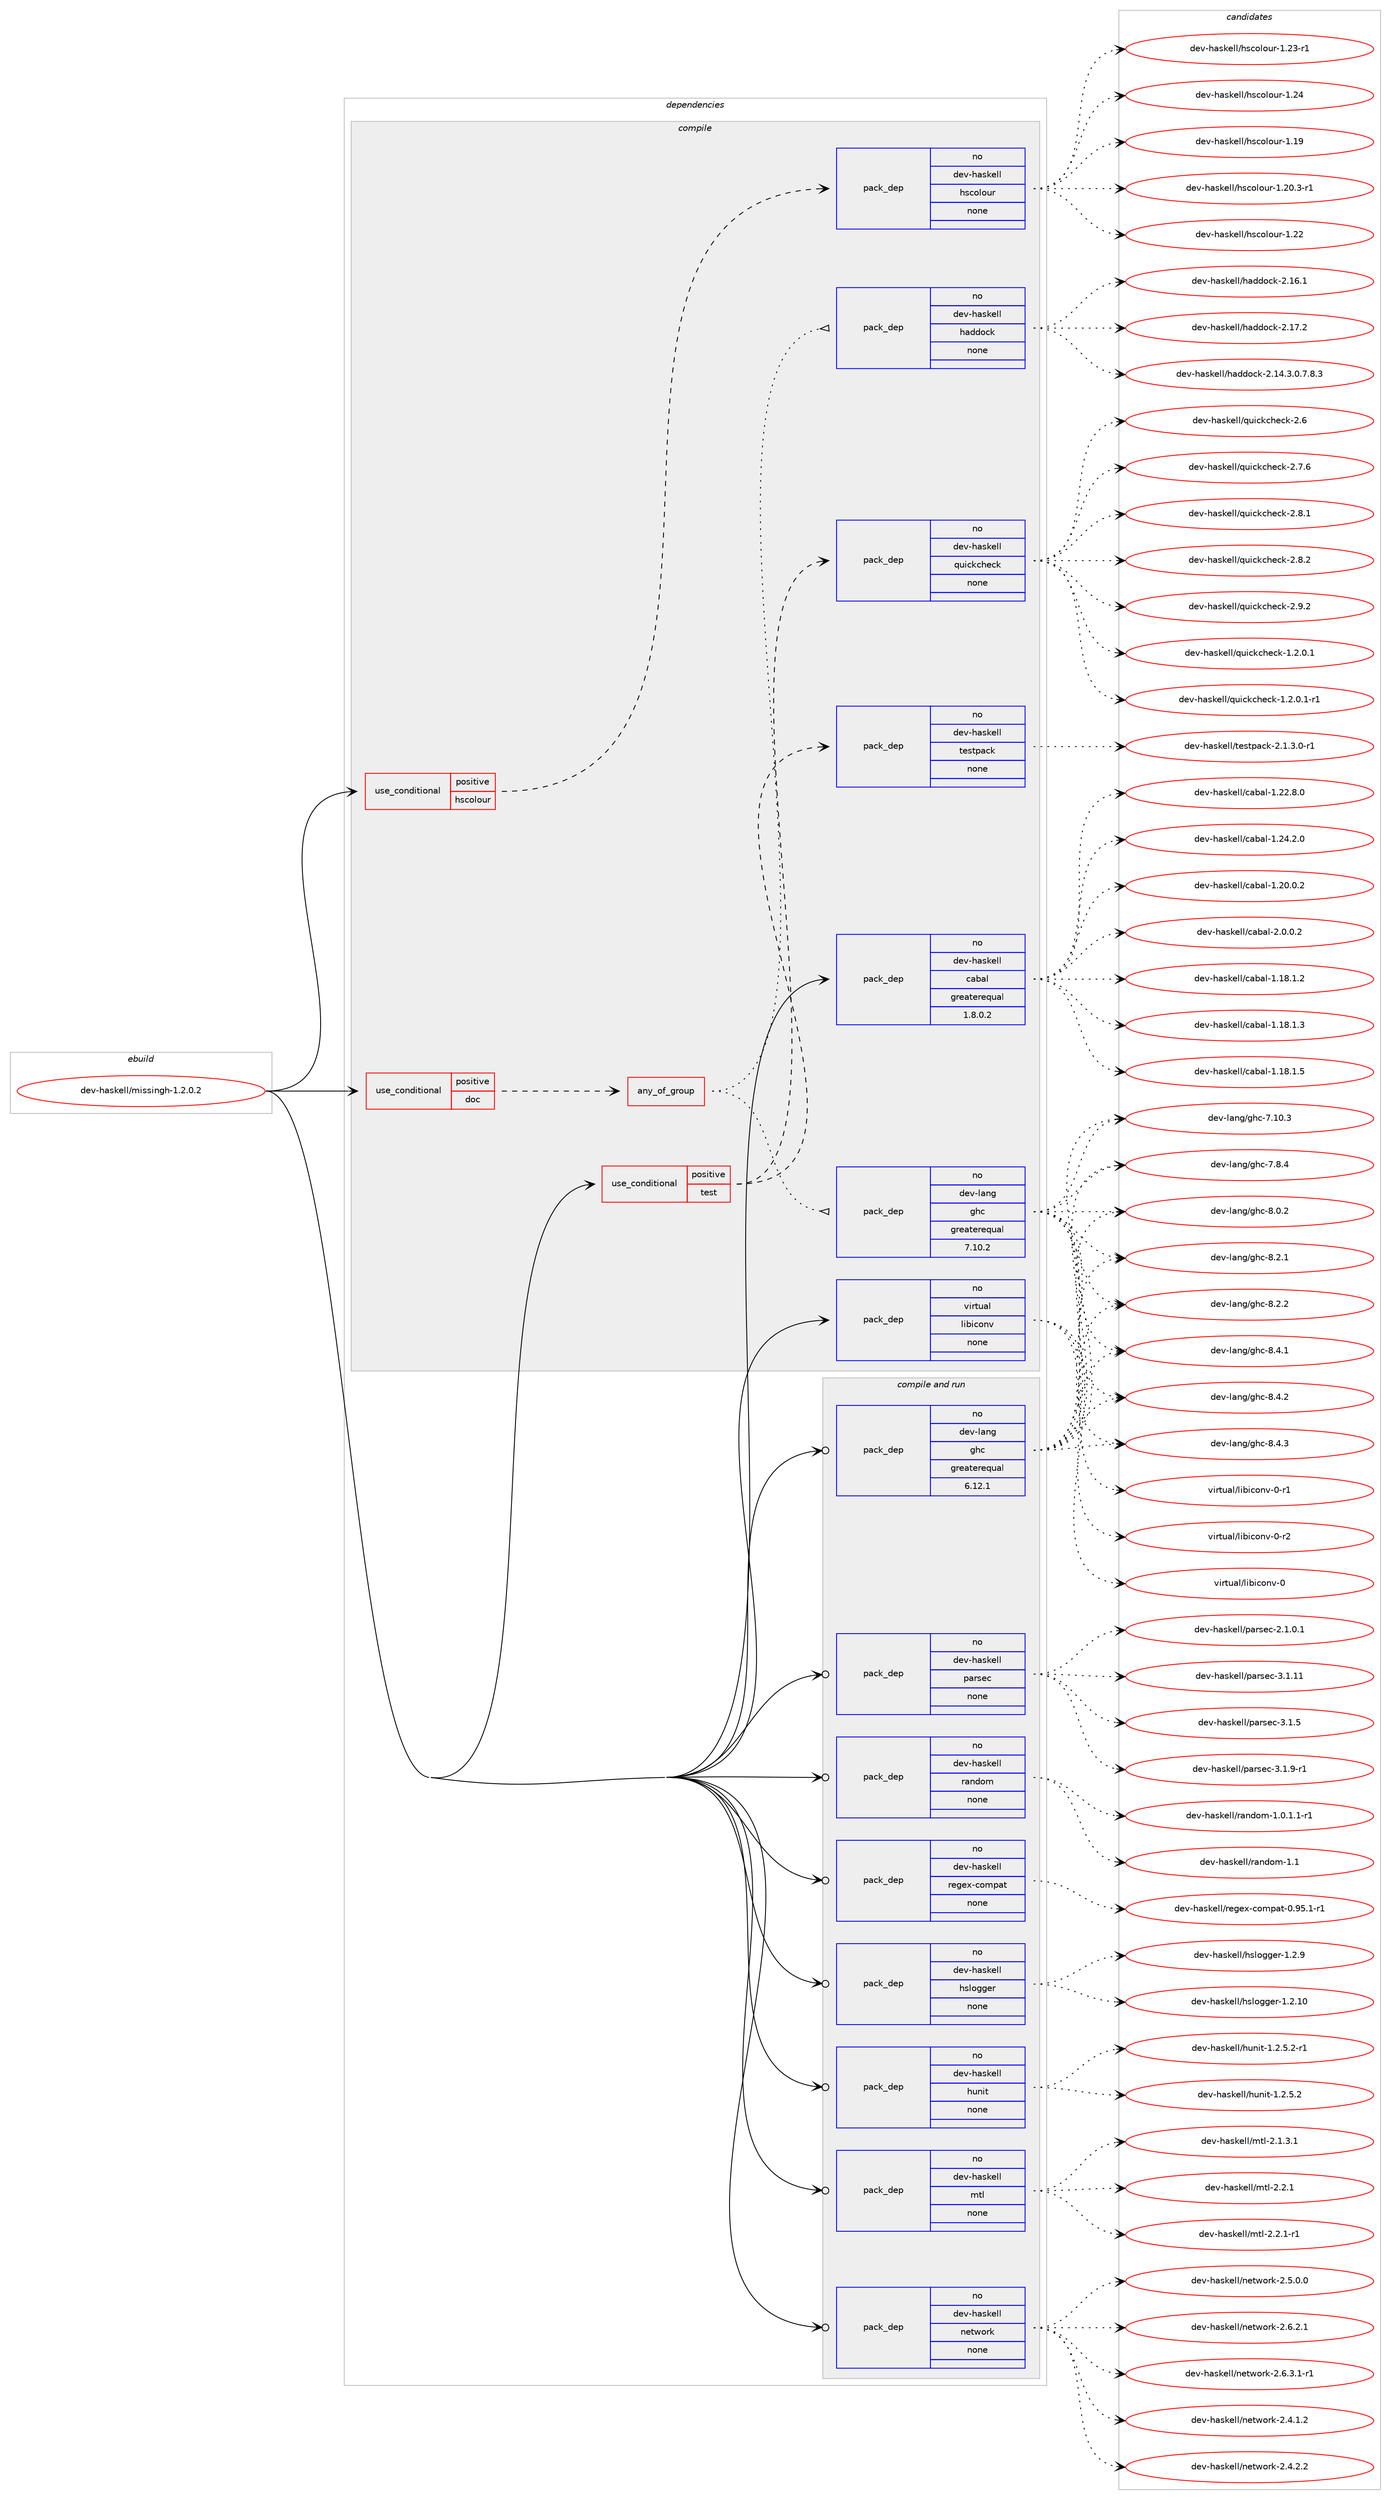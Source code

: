 digraph prolog {

# *************
# Graph options
# *************

newrank=true;
concentrate=true;
compound=true;
graph [rankdir=LR,fontname=Helvetica,fontsize=10,ranksep=1.5];#, ranksep=2.5, nodesep=0.2];
edge  [arrowhead=vee];
node  [fontname=Helvetica,fontsize=10];

# **********
# The ebuild
# **********

subgraph cluster_leftcol {
color=gray;
rank=same;
label=<<i>ebuild</i>>;
id [label="dev-haskell/missingh-1.2.0.2", color=red, width=4, href="../dev-haskell/missingh-1.2.0.2.svg"];
}

# ****************
# The dependencies
# ****************

subgraph cluster_midcol {
color=gray;
label=<<i>dependencies</i>>;
subgraph cluster_compile {
fillcolor="#eeeeee";
style=filled;
label=<<i>compile</i>>;
subgraph cond360609 {
dependency1338991 [label=<<TABLE BORDER="0" CELLBORDER="1" CELLSPACING="0" CELLPADDING="4"><TR><TD ROWSPAN="3" CELLPADDING="10">use_conditional</TD></TR><TR><TD>positive</TD></TR><TR><TD>doc</TD></TR></TABLE>>, shape=none, color=red];
subgraph any21227 {
dependency1338992 [label=<<TABLE BORDER="0" CELLBORDER="1" CELLSPACING="0" CELLPADDING="4"><TR><TD CELLPADDING="10">any_of_group</TD></TR></TABLE>>, shape=none, color=red];subgraph pack956603 {
dependency1338993 [label=<<TABLE BORDER="0" CELLBORDER="1" CELLSPACING="0" CELLPADDING="4" WIDTH="220"><TR><TD ROWSPAN="6" CELLPADDING="30">pack_dep</TD></TR><TR><TD WIDTH="110">no</TD></TR><TR><TD>dev-haskell</TD></TR><TR><TD>haddock</TD></TR><TR><TD>none</TD></TR><TR><TD></TD></TR></TABLE>>, shape=none, color=blue];
}
dependency1338992:e -> dependency1338993:w [weight=20,style="dotted",arrowhead="oinv"];
subgraph pack956604 {
dependency1338994 [label=<<TABLE BORDER="0" CELLBORDER="1" CELLSPACING="0" CELLPADDING="4" WIDTH="220"><TR><TD ROWSPAN="6" CELLPADDING="30">pack_dep</TD></TR><TR><TD WIDTH="110">no</TD></TR><TR><TD>dev-lang</TD></TR><TR><TD>ghc</TD></TR><TR><TD>greaterequal</TD></TR><TR><TD>7.10.2</TD></TR></TABLE>>, shape=none, color=blue];
}
dependency1338992:e -> dependency1338994:w [weight=20,style="dotted",arrowhead="oinv"];
}
dependency1338991:e -> dependency1338992:w [weight=20,style="dashed",arrowhead="vee"];
}
id:e -> dependency1338991:w [weight=20,style="solid",arrowhead="vee"];
subgraph cond360610 {
dependency1338995 [label=<<TABLE BORDER="0" CELLBORDER="1" CELLSPACING="0" CELLPADDING="4"><TR><TD ROWSPAN="3" CELLPADDING="10">use_conditional</TD></TR><TR><TD>positive</TD></TR><TR><TD>hscolour</TD></TR></TABLE>>, shape=none, color=red];
subgraph pack956605 {
dependency1338996 [label=<<TABLE BORDER="0" CELLBORDER="1" CELLSPACING="0" CELLPADDING="4" WIDTH="220"><TR><TD ROWSPAN="6" CELLPADDING="30">pack_dep</TD></TR><TR><TD WIDTH="110">no</TD></TR><TR><TD>dev-haskell</TD></TR><TR><TD>hscolour</TD></TR><TR><TD>none</TD></TR><TR><TD></TD></TR></TABLE>>, shape=none, color=blue];
}
dependency1338995:e -> dependency1338996:w [weight=20,style="dashed",arrowhead="vee"];
}
id:e -> dependency1338995:w [weight=20,style="solid",arrowhead="vee"];
subgraph cond360611 {
dependency1338997 [label=<<TABLE BORDER="0" CELLBORDER="1" CELLSPACING="0" CELLPADDING="4"><TR><TD ROWSPAN="3" CELLPADDING="10">use_conditional</TD></TR><TR><TD>positive</TD></TR><TR><TD>test</TD></TR></TABLE>>, shape=none, color=red];
subgraph pack956606 {
dependency1338998 [label=<<TABLE BORDER="0" CELLBORDER="1" CELLSPACING="0" CELLPADDING="4" WIDTH="220"><TR><TD ROWSPAN="6" CELLPADDING="30">pack_dep</TD></TR><TR><TD WIDTH="110">no</TD></TR><TR><TD>dev-haskell</TD></TR><TR><TD>quickcheck</TD></TR><TR><TD>none</TD></TR><TR><TD></TD></TR></TABLE>>, shape=none, color=blue];
}
dependency1338997:e -> dependency1338998:w [weight=20,style="dashed",arrowhead="vee"];
subgraph pack956607 {
dependency1338999 [label=<<TABLE BORDER="0" CELLBORDER="1" CELLSPACING="0" CELLPADDING="4" WIDTH="220"><TR><TD ROWSPAN="6" CELLPADDING="30">pack_dep</TD></TR><TR><TD WIDTH="110">no</TD></TR><TR><TD>dev-haskell</TD></TR><TR><TD>testpack</TD></TR><TR><TD>none</TD></TR><TR><TD></TD></TR></TABLE>>, shape=none, color=blue];
}
dependency1338997:e -> dependency1338999:w [weight=20,style="dashed",arrowhead="vee"];
}
id:e -> dependency1338997:w [weight=20,style="solid",arrowhead="vee"];
subgraph pack956608 {
dependency1339000 [label=<<TABLE BORDER="0" CELLBORDER="1" CELLSPACING="0" CELLPADDING="4" WIDTH="220"><TR><TD ROWSPAN="6" CELLPADDING="30">pack_dep</TD></TR><TR><TD WIDTH="110">no</TD></TR><TR><TD>dev-haskell</TD></TR><TR><TD>cabal</TD></TR><TR><TD>greaterequal</TD></TR><TR><TD>1.8.0.2</TD></TR></TABLE>>, shape=none, color=blue];
}
id:e -> dependency1339000:w [weight=20,style="solid",arrowhead="vee"];
subgraph pack956609 {
dependency1339001 [label=<<TABLE BORDER="0" CELLBORDER="1" CELLSPACING="0" CELLPADDING="4" WIDTH="220"><TR><TD ROWSPAN="6" CELLPADDING="30">pack_dep</TD></TR><TR><TD WIDTH="110">no</TD></TR><TR><TD>virtual</TD></TR><TR><TD>libiconv</TD></TR><TR><TD>none</TD></TR><TR><TD></TD></TR></TABLE>>, shape=none, color=blue];
}
id:e -> dependency1339001:w [weight=20,style="solid",arrowhead="vee"];
}
subgraph cluster_compileandrun {
fillcolor="#eeeeee";
style=filled;
label=<<i>compile and run</i>>;
subgraph pack956610 {
dependency1339002 [label=<<TABLE BORDER="0" CELLBORDER="1" CELLSPACING="0" CELLPADDING="4" WIDTH="220"><TR><TD ROWSPAN="6" CELLPADDING="30">pack_dep</TD></TR><TR><TD WIDTH="110">no</TD></TR><TR><TD>dev-haskell</TD></TR><TR><TD>hslogger</TD></TR><TR><TD>none</TD></TR><TR><TD></TD></TR></TABLE>>, shape=none, color=blue];
}
id:e -> dependency1339002:w [weight=20,style="solid",arrowhead="odotvee"];
subgraph pack956611 {
dependency1339003 [label=<<TABLE BORDER="0" CELLBORDER="1" CELLSPACING="0" CELLPADDING="4" WIDTH="220"><TR><TD ROWSPAN="6" CELLPADDING="30">pack_dep</TD></TR><TR><TD WIDTH="110">no</TD></TR><TR><TD>dev-haskell</TD></TR><TR><TD>hunit</TD></TR><TR><TD>none</TD></TR><TR><TD></TD></TR></TABLE>>, shape=none, color=blue];
}
id:e -> dependency1339003:w [weight=20,style="solid",arrowhead="odotvee"];
subgraph pack956612 {
dependency1339004 [label=<<TABLE BORDER="0" CELLBORDER="1" CELLSPACING="0" CELLPADDING="4" WIDTH="220"><TR><TD ROWSPAN="6" CELLPADDING="30">pack_dep</TD></TR><TR><TD WIDTH="110">no</TD></TR><TR><TD>dev-haskell</TD></TR><TR><TD>mtl</TD></TR><TR><TD>none</TD></TR><TR><TD></TD></TR></TABLE>>, shape=none, color=blue];
}
id:e -> dependency1339004:w [weight=20,style="solid",arrowhead="odotvee"];
subgraph pack956613 {
dependency1339005 [label=<<TABLE BORDER="0" CELLBORDER="1" CELLSPACING="0" CELLPADDING="4" WIDTH="220"><TR><TD ROWSPAN="6" CELLPADDING="30">pack_dep</TD></TR><TR><TD WIDTH="110">no</TD></TR><TR><TD>dev-haskell</TD></TR><TR><TD>network</TD></TR><TR><TD>none</TD></TR><TR><TD></TD></TR></TABLE>>, shape=none, color=blue];
}
id:e -> dependency1339005:w [weight=20,style="solid",arrowhead="odotvee"];
subgraph pack956614 {
dependency1339006 [label=<<TABLE BORDER="0" CELLBORDER="1" CELLSPACING="0" CELLPADDING="4" WIDTH="220"><TR><TD ROWSPAN="6" CELLPADDING="30">pack_dep</TD></TR><TR><TD WIDTH="110">no</TD></TR><TR><TD>dev-haskell</TD></TR><TR><TD>parsec</TD></TR><TR><TD>none</TD></TR><TR><TD></TD></TR></TABLE>>, shape=none, color=blue];
}
id:e -> dependency1339006:w [weight=20,style="solid",arrowhead="odotvee"];
subgraph pack956615 {
dependency1339007 [label=<<TABLE BORDER="0" CELLBORDER="1" CELLSPACING="0" CELLPADDING="4" WIDTH="220"><TR><TD ROWSPAN="6" CELLPADDING="30">pack_dep</TD></TR><TR><TD WIDTH="110">no</TD></TR><TR><TD>dev-haskell</TD></TR><TR><TD>random</TD></TR><TR><TD>none</TD></TR><TR><TD></TD></TR></TABLE>>, shape=none, color=blue];
}
id:e -> dependency1339007:w [weight=20,style="solid",arrowhead="odotvee"];
subgraph pack956616 {
dependency1339008 [label=<<TABLE BORDER="0" CELLBORDER="1" CELLSPACING="0" CELLPADDING="4" WIDTH="220"><TR><TD ROWSPAN="6" CELLPADDING="30">pack_dep</TD></TR><TR><TD WIDTH="110">no</TD></TR><TR><TD>dev-haskell</TD></TR><TR><TD>regex-compat</TD></TR><TR><TD>none</TD></TR><TR><TD></TD></TR></TABLE>>, shape=none, color=blue];
}
id:e -> dependency1339008:w [weight=20,style="solid",arrowhead="odotvee"];
subgraph pack956617 {
dependency1339009 [label=<<TABLE BORDER="0" CELLBORDER="1" CELLSPACING="0" CELLPADDING="4" WIDTH="220"><TR><TD ROWSPAN="6" CELLPADDING="30">pack_dep</TD></TR><TR><TD WIDTH="110">no</TD></TR><TR><TD>dev-lang</TD></TR><TR><TD>ghc</TD></TR><TR><TD>greaterequal</TD></TR><TR><TD>6.12.1</TD></TR></TABLE>>, shape=none, color=blue];
}
id:e -> dependency1339009:w [weight=20,style="solid",arrowhead="odotvee"];
}
subgraph cluster_run {
fillcolor="#eeeeee";
style=filled;
label=<<i>run</i>>;
}
}

# **************
# The candidates
# **************

subgraph cluster_choices {
rank=same;
color=gray;
label=<<i>candidates</i>>;

subgraph choice956603 {
color=black;
nodesep=1;
choice1001011184510497115107101108108471049710010011199107455046495246514648465546564651 [label="dev-haskell/haddock-2.14.3.0.7.8.3", color=red, width=4,href="../dev-haskell/haddock-2.14.3.0.7.8.3.svg"];
choice100101118451049711510710110810847104971001001119910745504649544649 [label="dev-haskell/haddock-2.16.1", color=red, width=4,href="../dev-haskell/haddock-2.16.1.svg"];
choice100101118451049711510710110810847104971001001119910745504649554650 [label="dev-haskell/haddock-2.17.2", color=red, width=4,href="../dev-haskell/haddock-2.17.2.svg"];
dependency1338993:e -> choice1001011184510497115107101108108471049710010011199107455046495246514648465546564651:w [style=dotted,weight="100"];
dependency1338993:e -> choice100101118451049711510710110810847104971001001119910745504649544649:w [style=dotted,weight="100"];
dependency1338993:e -> choice100101118451049711510710110810847104971001001119910745504649554650:w [style=dotted,weight="100"];
}
subgraph choice956604 {
color=black;
nodesep=1;
choice1001011184510897110103471031049945554649484651 [label="dev-lang/ghc-7.10.3", color=red, width=4,href="../dev-lang/ghc-7.10.3.svg"];
choice10010111845108971101034710310499455546564652 [label="dev-lang/ghc-7.8.4", color=red, width=4,href="../dev-lang/ghc-7.8.4.svg"];
choice10010111845108971101034710310499455646484650 [label="dev-lang/ghc-8.0.2", color=red, width=4,href="../dev-lang/ghc-8.0.2.svg"];
choice10010111845108971101034710310499455646504649 [label="dev-lang/ghc-8.2.1", color=red, width=4,href="../dev-lang/ghc-8.2.1.svg"];
choice10010111845108971101034710310499455646504650 [label="dev-lang/ghc-8.2.2", color=red, width=4,href="../dev-lang/ghc-8.2.2.svg"];
choice10010111845108971101034710310499455646524649 [label="dev-lang/ghc-8.4.1", color=red, width=4,href="../dev-lang/ghc-8.4.1.svg"];
choice10010111845108971101034710310499455646524650 [label="dev-lang/ghc-8.4.2", color=red, width=4,href="../dev-lang/ghc-8.4.2.svg"];
choice10010111845108971101034710310499455646524651 [label="dev-lang/ghc-8.4.3", color=red, width=4,href="../dev-lang/ghc-8.4.3.svg"];
dependency1338994:e -> choice1001011184510897110103471031049945554649484651:w [style=dotted,weight="100"];
dependency1338994:e -> choice10010111845108971101034710310499455546564652:w [style=dotted,weight="100"];
dependency1338994:e -> choice10010111845108971101034710310499455646484650:w [style=dotted,weight="100"];
dependency1338994:e -> choice10010111845108971101034710310499455646504649:w [style=dotted,weight="100"];
dependency1338994:e -> choice10010111845108971101034710310499455646504650:w [style=dotted,weight="100"];
dependency1338994:e -> choice10010111845108971101034710310499455646524649:w [style=dotted,weight="100"];
dependency1338994:e -> choice10010111845108971101034710310499455646524650:w [style=dotted,weight="100"];
dependency1338994:e -> choice10010111845108971101034710310499455646524651:w [style=dotted,weight="100"];
}
subgraph choice956605 {
color=black;
nodesep=1;
choice100101118451049711510710110810847104115991111081111171144549464957 [label="dev-haskell/hscolour-1.19", color=red, width=4,href="../dev-haskell/hscolour-1.19.svg"];
choice10010111845104971151071011081084710411599111108111117114454946504846514511449 [label="dev-haskell/hscolour-1.20.3-r1", color=red, width=4,href="../dev-haskell/hscolour-1.20.3-r1.svg"];
choice100101118451049711510710110810847104115991111081111171144549465050 [label="dev-haskell/hscolour-1.22", color=red, width=4,href="../dev-haskell/hscolour-1.22.svg"];
choice1001011184510497115107101108108471041159911110811111711445494650514511449 [label="dev-haskell/hscolour-1.23-r1", color=red, width=4,href="../dev-haskell/hscolour-1.23-r1.svg"];
choice100101118451049711510710110810847104115991111081111171144549465052 [label="dev-haskell/hscolour-1.24", color=red, width=4,href="../dev-haskell/hscolour-1.24.svg"];
dependency1338996:e -> choice100101118451049711510710110810847104115991111081111171144549464957:w [style=dotted,weight="100"];
dependency1338996:e -> choice10010111845104971151071011081084710411599111108111117114454946504846514511449:w [style=dotted,weight="100"];
dependency1338996:e -> choice100101118451049711510710110810847104115991111081111171144549465050:w [style=dotted,weight="100"];
dependency1338996:e -> choice1001011184510497115107101108108471041159911110811111711445494650514511449:w [style=dotted,weight="100"];
dependency1338996:e -> choice100101118451049711510710110810847104115991111081111171144549465052:w [style=dotted,weight="100"];
}
subgraph choice956606 {
color=black;
nodesep=1;
choice1001011184510497115107101108108471131171059910799104101991074549465046484649 [label="dev-haskell/quickcheck-1.2.0.1", color=red, width=4,href="../dev-haskell/quickcheck-1.2.0.1.svg"];
choice10010111845104971151071011081084711311710599107991041019910745494650464846494511449 [label="dev-haskell/quickcheck-1.2.0.1-r1", color=red, width=4,href="../dev-haskell/quickcheck-1.2.0.1-r1.svg"];
choice10010111845104971151071011081084711311710599107991041019910745504654 [label="dev-haskell/quickcheck-2.6", color=red, width=4,href="../dev-haskell/quickcheck-2.6.svg"];
choice100101118451049711510710110810847113117105991079910410199107455046554654 [label="dev-haskell/quickcheck-2.7.6", color=red, width=4,href="../dev-haskell/quickcheck-2.7.6.svg"];
choice100101118451049711510710110810847113117105991079910410199107455046564649 [label="dev-haskell/quickcheck-2.8.1", color=red, width=4,href="../dev-haskell/quickcheck-2.8.1.svg"];
choice100101118451049711510710110810847113117105991079910410199107455046564650 [label="dev-haskell/quickcheck-2.8.2", color=red, width=4,href="../dev-haskell/quickcheck-2.8.2.svg"];
choice100101118451049711510710110810847113117105991079910410199107455046574650 [label="dev-haskell/quickcheck-2.9.2", color=red, width=4,href="../dev-haskell/quickcheck-2.9.2.svg"];
dependency1338998:e -> choice1001011184510497115107101108108471131171059910799104101991074549465046484649:w [style=dotted,weight="100"];
dependency1338998:e -> choice10010111845104971151071011081084711311710599107991041019910745494650464846494511449:w [style=dotted,weight="100"];
dependency1338998:e -> choice10010111845104971151071011081084711311710599107991041019910745504654:w [style=dotted,weight="100"];
dependency1338998:e -> choice100101118451049711510710110810847113117105991079910410199107455046554654:w [style=dotted,weight="100"];
dependency1338998:e -> choice100101118451049711510710110810847113117105991079910410199107455046564649:w [style=dotted,weight="100"];
dependency1338998:e -> choice100101118451049711510710110810847113117105991079910410199107455046564650:w [style=dotted,weight="100"];
dependency1338998:e -> choice100101118451049711510710110810847113117105991079910410199107455046574650:w [style=dotted,weight="100"];
}
subgraph choice956607 {
color=black;
nodesep=1;
choice100101118451049711510710110810847116101115116112979910745504649465146484511449 [label="dev-haskell/testpack-2.1.3.0-r1", color=red, width=4,href="../dev-haskell/testpack-2.1.3.0-r1.svg"];
dependency1338999:e -> choice100101118451049711510710110810847116101115116112979910745504649465146484511449:w [style=dotted,weight="100"];
}
subgraph choice956608 {
color=black;
nodesep=1;
choice10010111845104971151071011081084799979897108454946495646494650 [label="dev-haskell/cabal-1.18.1.2", color=red, width=4,href="../dev-haskell/cabal-1.18.1.2.svg"];
choice10010111845104971151071011081084799979897108454946495646494651 [label="dev-haskell/cabal-1.18.1.3", color=red, width=4,href="../dev-haskell/cabal-1.18.1.3.svg"];
choice10010111845104971151071011081084799979897108454946495646494653 [label="dev-haskell/cabal-1.18.1.5", color=red, width=4,href="../dev-haskell/cabal-1.18.1.5.svg"];
choice10010111845104971151071011081084799979897108454946504846484650 [label="dev-haskell/cabal-1.20.0.2", color=red, width=4,href="../dev-haskell/cabal-1.20.0.2.svg"];
choice10010111845104971151071011081084799979897108454946505046564648 [label="dev-haskell/cabal-1.22.8.0", color=red, width=4,href="../dev-haskell/cabal-1.22.8.0.svg"];
choice10010111845104971151071011081084799979897108454946505246504648 [label="dev-haskell/cabal-1.24.2.0", color=red, width=4,href="../dev-haskell/cabal-1.24.2.0.svg"];
choice100101118451049711510710110810847999798971084550464846484650 [label="dev-haskell/cabal-2.0.0.2", color=red, width=4,href="../dev-haskell/cabal-2.0.0.2.svg"];
dependency1339000:e -> choice10010111845104971151071011081084799979897108454946495646494650:w [style=dotted,weight="100"];
dependency1339000:e -> choice10010111845104971151071011081084799979897108454946495646494651:w [style=dotted,weight="100"];
dependency1339000:e -> choice10010111845104971151071011081084799979897108454946495646494653:w [style=dotted,weight="100"];
dependency1339000:e -> choice10010111845104971151071011081084799979897108454946504846484650:w [style=dotted,weight="100"];
dependency1339000:e -> choice10010111845104971151071011081084799979897108454946505046564648:w [style=dotted,weight="100"];
dependency1339000:e -> choice10010111845104971151071011081084799979897108454946505246504648:w [style=dotted,weight="100"];
dependency1339000:e -> choice100101118451049711510710110810847999798971084550464846484650:w [style=dotted,weight="100"];
}
subgraph choice956609 {
color=black;
nodesep=1;
choice118105114116117971084710810598105991111101184548 [label="virtual/libiconv-0", color=red, width=4,href="../virtual/libiconv-0.svg"];
choice1181051141161179710847108105981059911111011845484511449 [label="virtual/libiconv-0-r1", color=red, width=4,href="../virtual/libiconv-0-r1.svg"];
choice1181051141161179710847108105981059911111011845484511450 [label="virtual/libiconv-0-r2", color=red, width=4,href="../virtual/libiconv-0-r2.svg"];
dependency1339001:e -> choice118105114116117971084710810598105991111101184548:w [style=dotted,weight="100"];
dependency1339001:e -> choice1181051141161179710847108105981059911111011845484511449:w [style=dotted,weight="100"];
dependency1339001:e -> choice1181051141161179710847108105981059911111011845484511450:w [style=dotted,weight="100"];
}
subgraph choice956610 {
color=black;
nodesep=1;
choice10010111845104971151071011081084710411510811110310310111445494650464948 [label="dev-haskell/hslogger-1.2.10", color=red, width=4,href="../dev-haskell/hslogger-1.2.10.svg"];
choice100101118451049711510710110810847104115108111103103101114454946504657 [label="dev-haskell/hslogger-1.2.9", color=red, width=4,href="../dev-haskell/hslogger-1.2.9.svg"];
dependency1339002:e -> choice10010111845104971151071011081084710411510811110310310111445494650464948:w [style=dotted,weight="100"];
dependency1339002:e -> choice100101118451049711510710110810847104115108111103103101114454946504657:w [style=dotted,weight="100"];
}
subgraph choice956611 {
color=black;
nodesep=1;
choice1001011184510497115107101108108471041171101051164549465046534650 [label="dev-haskell/hunit-1.2.5.2", color=red, width=4,href="../dev-haskell/hunit-1.2.5.2.svg"];
choice10010111845104971151071011081084710411711010511645494650465346504511449 [label="dev-haskell/hunit-1.2.5.2-r1", color=red, width=4,href="../dev-haskell/hunit-1.2.5.2-r1.svg"];
dependency1339003:e -> choice1001011184510497115107101108108471041171101051164549465046534650:w [style=dotted,weight="100"];
dependency1339003:e -> choice10010111845104971151071011081084710411711010511645494650465346504511449:w [style=dotted,weight="100"];
}
subgraph choice956612 {
color=black;
nodesep=1;
choice1001011184510497115107101108108471091161084550464946514649 [label="dev-haskell/mtl-2.1.3.1", color=red, width=4,href="../dev-haskell/mtl-2.1.3.1.svg"];
choice100101118451049711510710110810847109116108455046504649 [label="dev-haskell/mtl-2.2.1", color=red, width=4,href="../dev-haskell/mtl-2.2.1.svg"];
choice1001011184510497115107101108108471091161084550465046494511449 [label="dev-haskell/mtl-2.2.1-r1", color=red, width=4,href="../dev-haskell/mtl-2.2.1-r1.svg"];
dependency1339004:e -> choice1001011184510497115107101108108471091161084550464946514649:w [style=dotted,weight="100"];
dependency1339004:e -> choice100101118451049711510710110810847109116108455046504649:w [style=dotted,weight="100"];
dependency1339004:e -> choice1001011184510497115107101108108471091161084550465046494511449:w [style=dotted,weight="100"];
}
subgraph choice956613 {
color=black;
nodesep=1;
choice1001011184510497115107101108108471101011161191111141074550465246494650 [label="dev-haskell/network-2.4.1.2", color=red, width=4,href="../dev-haskell/network-2.4.1.2.svg"];
choice1001011184510497115107101108108471101011161191111141074550465246504650 [label="dev-haskell/network-2.4.2.2", color=red, width=4,href="../dev-haskell/network-2.4.2.2.svg"];
choice1001011184510497115107101108108471101011161191111141074550465346484648 [label="dev-haskell/network-2.5.0.0", color=red, width=4,href="../dev-haskell/network-2.5.0.0.svg"];
choice1001011184510497115107101108108471101011161191111141074550465446504649 [label="dev-haskell/network-2.6.2.1", color=red, width=4,href="../dev-haskell/network-2.6.2.1.svg"];
choice10010111845104971151071011081084711010111611911111410745504654465146494511449 [label="dev-haskell/network-2.6.3.1-r1", color=red, width=4,href="../dev-haskell/network-2.6.3.1-r1.svg"];
dependency1339005:e -> choice1001011184510497115107101108108471101011161191111141074550465246494650:w [style=dotted,weight="100"];
dependency1339005:e -> choice1001011184510497115107101108108471101011161191111141074550465246504650:w [style=dotted,weight="100"];
dependency1339005:e -> choice1001011184510497115107101108108471101011161191111141074550465346484648:w [style=dotted,weight="100"];
dependency1339005:e -> choice1001011184510497115107101108108471101011161191111141074550465446504649:w [style=dotted,weight="100"];
dependency1339005:e -> choice10010111845104971151071011081084711010111611911111410745504654465146494511449:w [style=dotted,weight="100"];
}
subgraph choice956614 {
color=black;
nodesep=1;
choice10010111845104971151071011081084711297114115101994550464946484649 [label="dev-haskell/parsec-2.1.0.1", color=red, width=4,href="../dev-haskell/parsec-2.1.0.1.svg"];
choice100101118451049711510710110810847112971141151019945514649464949 [label="dev-haskell/parsec-3.1.11", color=red, width=4,href="../dev-haskell/parsec-3.1.11.svg"];
choice1001011184510497115107101108108471129711411510199455146494653 [label="dev-haskell/parsec-3.1.5", color=red, width=4,href="../dev-haskell/parsec-3.1.5.svg"];
choice10010111845104971151071011081084711297114115101994551464946574511449 [label="dev-haskell/parsec-3.1.9-r1", color=red, width=4,href="../dev-haskell/parsec-3.1.9-r1.svg"];
dependency1339006:e -> choice10010111845104971151071011081084711297114115101994550464946484649:w [style=dotted,weight="100"];
dependency1339006:e -> choice100101118451049711510710110810847112971141151019945514649464949:w [style=dotted,weight="100"];
dependency1339006:e -> choice1001011184510497115107101108108471129711411510199455146494653:w [style=dotted,weight="100"];
dependency1339006:e -> choice10010111845104971151071011081084711297114115101994551464946574511449:w [style=dotted,weight="100"];
}
subgraph choice956615 {
color=black;
nodesep=1;
choice1001011184510497115107101108108471149711010011110945494648464946494511449 [label="dev-haskell/random-1.0.1.1-r1", color=red, width=4,href="../dev-haskell/random-1.0.1.1-r1.svg"];
choice1001011184510497115107101108108471149711010011110945494649 [label="dev-haskell/random-1.1", color=red, width=4,href="../dev-haskell/random-1.1.svg"];
dependency1339007:e -> choice1001011184510497115107101108108471149711010011110945494648464946494511449:w [style=dotted,weight="100"];
dependency1339007:e -> choice1001011184510497115107101108108471149711010011110945494649:w [style=dotted,weight="100"];
}
subgraph choice956616 {
color=black;
nodesep=1;
choice100101118451049711510710110810847114101103101120459911110911297116454846575346494511449 [label="dev-haskell/regex-compat-0.95.1-r1", color=red, width=4,href="../dev-haskell/regex-compat-0.95.1-r1.svg"];
dependency1339008:e -> choice100101118451049711510710110810847114101103101120459911110911297116454846575346494511449:w [style=dotted,weight="100"];
}
subgraph choice956617 {
color=black;
nodesep=1;
choice1001011184510897110103471031049945554649484651 [label="dev-lang/ghc-7.10.3", color=red, width=4,href="../dev-lang/ghc-7.10.3.svg"];
choice10010111845108971101034710310499455546564652 [label="dev-lang/ghc-7.8.4", color=red, width=4,href="../dev-lang/ghc-7.8.4.svg"];
choice10010111845108971101034710310499455646484650 [label="dev-lang/ghc-8.0.2", color=red, width=4,href="../dev-lang/ghc-8.0.2.svg"];
choice10010111845108971101034710310499455646504649 [label="dev-lang/ghc-8.2.1", color=red, width=4,href="../dev-lang/ghc-8.2.1.svg"];
choice10010111845108971101034710310499455646504650 [label="dev-lang/ghc-8.2.2", color=red, width=4,href="../dev-lang/ghc-8.2.2.svg"];
choice10010111845108971101034710310499455646524649 [label="dev-lang/ghc-8.4.1", color=red, width=4,href="../dev-lang/ghc-8.4.1.svg"];
choice10010111845108971101034710310499455646524650 [label="dev-lang/ghc-8.4.2", color=red, width=4,href="../dev-lang/ghc-8.4.2.svg"];
choice10010111845108971101034710310499455646524651 [label="dev-lang/ghc-8.4.3", color=red, width=4,href="../dev-lang/ghc-8.4.3.svg"];
dependency1339009:e -> choice1001011184510897110103471031049945554649484651:w [style=dotted,weight="100"];
dependency1339009:e -> choice10010111845108971101034710310499455546564652:w [style=dotted,weight="100"];
dependency1339009:e -> choice10010111845108971101034710310499455646484650:w [style=dotted,weight="100"];
dependency1339009:e -> choice10010111845108971101034710310499455646504649:w [style=dotted,weight="100"];
dependency1339009:e -> choice10010111845108971101034710310499455646504650:w [style=dotted,weight="100"];
dependency1339009:e -> choice10010111845108971101034710310499455646524649:w [style=dotted,weight="100"];
dependency1339009:e -> choice10010111845108971101034710310499455646524650:w [style=dotted,weight="100"];
dependency1339009:e -> choice10010111845108971101034710310499455646524651:w [style=dotted,weight="100"];
}
}

}
